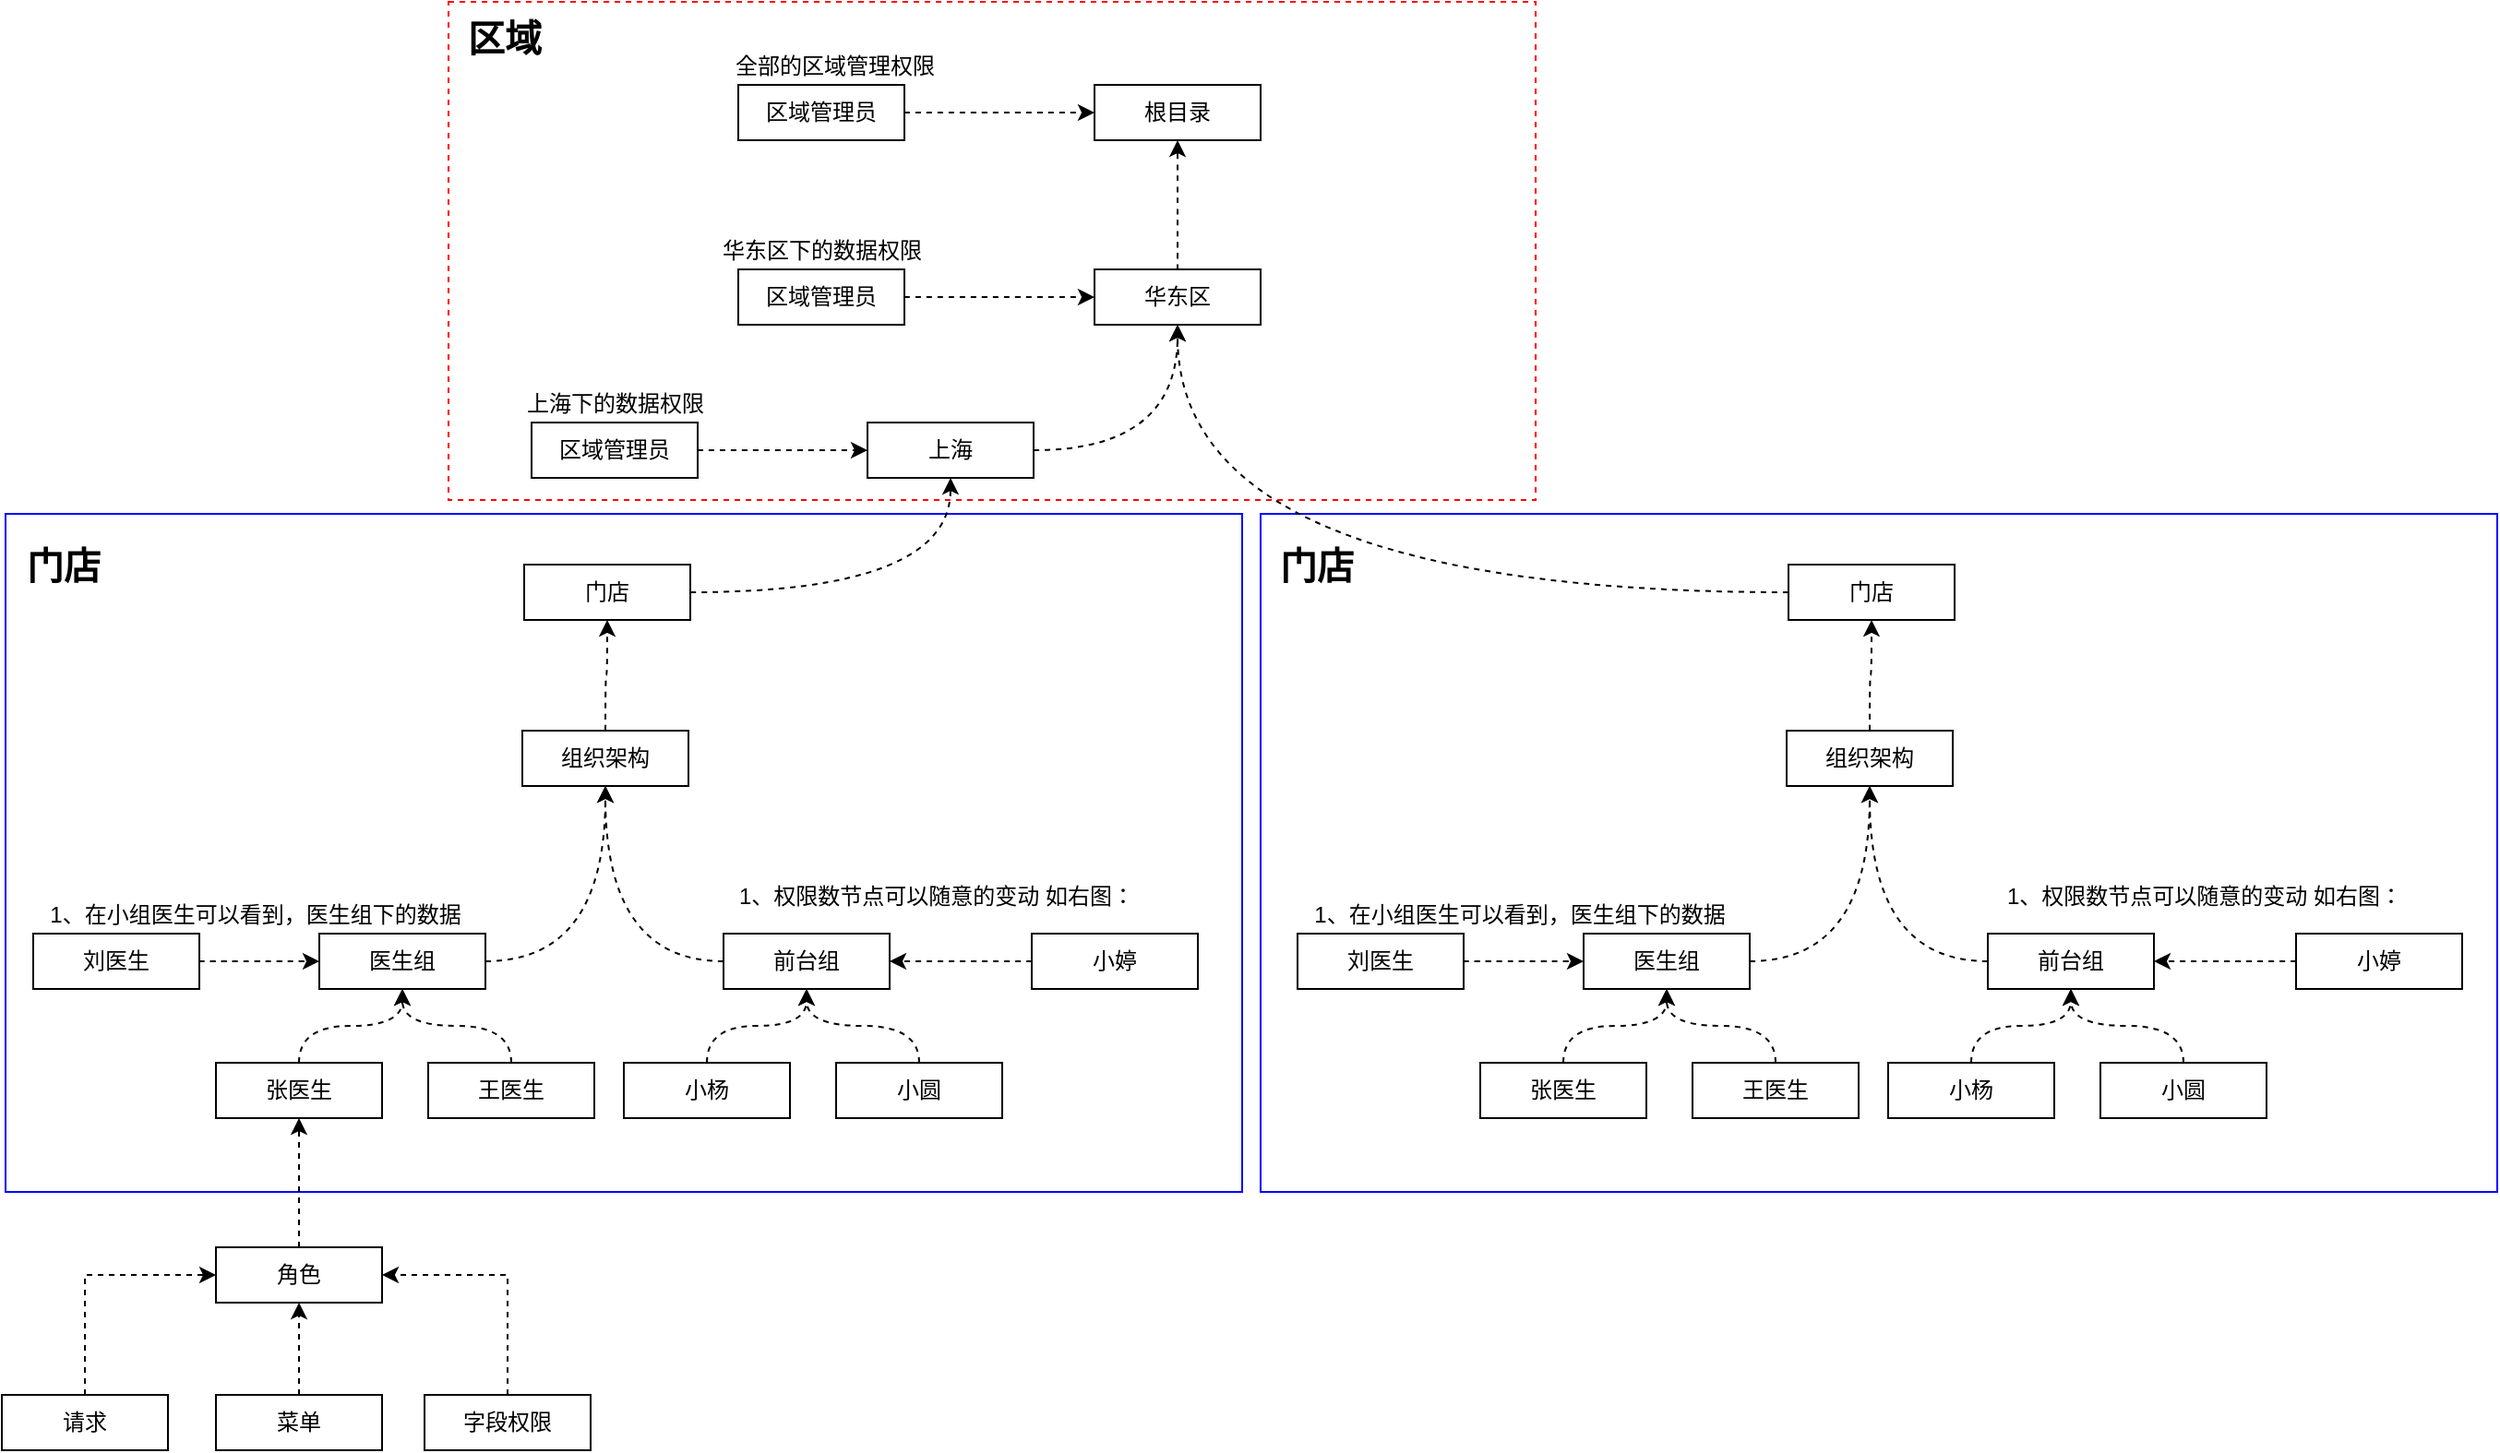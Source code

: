 <mxfile version="14.7.3" type="github">
  <diagram id="DutGnjLJBerShhZG-TlV" name="第 1 页">
    <mxGraphModel dx="1954" dy="-1624" grid="1" gridSize="10" guides="1" tooltips="1" connect="1" arrows="1" fold="1" page="1" pageScale="1" pageWidth="827" pageHeight="1169" math="0" shadow="0">
      <root>
        <mxCell id="0" />
        <mxCell id="1" parent="0" />
        <mxCell id="UfZnHSmK57loNZaYlV-8-1" value="" style="rounded=0;whiteSpace=wrap;html=1;dashed=1;strokeColor=#FF0000;" vertex="1" parent="1">
          <mxGeometry x="-518" y="2840" width="589" height="270" as="geometry" />
        </mxCell>
        <mxCell id="UfZnHSmK57loNZaYlV-8-2" value="" style="rounded=0;whiteSpace=wrap;html=1;strokeColor=#0000FF;" vertex="1" parent="1">
          <mxGeometry x="-78" y="3117.5" width="670" height="367.5" as="geometry" />
        </mxCell>
        <mxCell id="UfZnHSmK57loNZaYlV-8-3" value="" style="rounded=0;whiteSpace=wrap;html=1;strokeColor=#0000FF;" vertex="1" parent="1">
          <mxGeometry x="-758" y="3117.5" width="670" height="367.5" as="geometry" />
        </mxCell>
        <mxCell id="UfZnHSmK57loNZaYlV-8-4" style="edgeStyle=orthogonalEdgeStyle;curved=1;rounded=0;orthogonalLoop=1;jettySize=auto;html=1;dashed=1;" edge="1" parent="1" source="UfZnHSmK57loNZaYlV-8-5" target="UfZnHSmK57loNZaYlV-8-25">
          <mxGeometry relative="1" as="geometry" />
        </mxCell>
        <mxCell id="UfZnHSmK57loNZaYlV-8-5" value="组织架构" style="rounded=0;whiteSpace=wrap;html=1;" vertex="1" parent="1">
          <mxGeometry x="-478" y="3235" width="90" height="30" as="geometry" />
        </mxCell>
        <mxCell id="UfZnHSmK57loNZaYlV-8-6" style="edgeStyle=orthogonalEdgeStyle;curved=1;rounded=0;orthogonalLoop=1;jettySize=auto;html=1;entryX=0.5;entryY=1;entryDx=0;entryDy=0;dashed=1;" edge="1" parent="1" source="UfZnHSmK57loNZaYlV-8-7" target="UfZnHSmK57loNZaYlV-8-5">
          <mxGeometry relative="1" as="geometry" />
        </mxCell>
        <mxCell id="UfZnHSmK57loNZaYlV-8-7" value="医生组" style="rounded=0;whiteSpace=wrap;html=1;" vertex="1" parent="1">
          <mxGeometry x="-588" y="3345" width="90" height="30" as="geometry" />
        </mxCell>
        <mxCell id="UfZnHSmK57loNZaYlV-8-8" style="edgeStyle=orthogonalEdgeStyle;curved=1;rounded=0;orthogonalLoop=1;jettySize=auto;html=1;dashed=1;" edge="1" parent="1" source="UfZnHSmK57loNZaYlV-8-9" target="UfZnHSmK57loNZaYlV-8-5">
          <mxGeometry relative="1" as="geometry" />
        </mxCell>
        <mxCell id="UfZnHSmK57loNZaYlV-8-9" value="前台组" style="rounded=0;whiteSpace=wrap;html=1;" vertex="1" parent="1">
          <mxGeometry x="-369" y="3345" width="90" height="30" as="geometry" />
        </mxCell>
        <mxCell id="UfZnHSmK57loNZaYlV-8-10" style="edgeStyle=orthogonalEdgeStyle;rounded=0;orthogonalLoop=1;jettySize=auto;html=1;curved=1;dashed=1;" edge="1" parent="1" source="UfZnHSmK57loNZaYlV-8-11" target="UfZnHSmK57loNZaYlV-8-7">
          <mxGeometry relative="1" as="geometry" />
        </mxCell>
        <mxCell id="UfZnHSmK57loNZaYlV-8-11" value="王医生" style="rounded=0;whiteSpace=wrap;html=1;" vertex="1" parent="1">
          <mxGeometry x="-529" y="3415" width="90" height="30" as="geometry" />
        </mxCell>
        <mxCell id="UfZnHSmK57loNZaYlV-8-12" style="edgeStyle=orthogonalEdgeStyle;rounded=0;orthogonalLoop=1;jettySize=auto;html=1;entryX=0.5;entryY=1;entryDx=0;entryDy=0;curved=1;dashed=1;" edge="1" parent="1" source="UfZnHSmK57loNZaYlV-8-13" target="UfZnHSmK57loNZaYlV-8-7">
          <mxGeometry relative="1" as="geometry" />
        </mxCell>
        <mxCell id="UfZnHSmK57loNZaYlV-8-13" value="张医生" style="rounded=0;whiteSpace=wrap;html=1;" vertex="1" parent="1">
          <mxGeometry x="-644" y="3415" width="90" height="30" as="geometry" />
        </mxCell>
        <mxCell id="UfZnHSmK57loNZaYlV-8-14" style="edgeStyle=orthogonalEdgeStyle;curved=1;rounded=0;orthogonalLoop=1;jettySize=auto;html=1;dashed=1;" edge="1" parent="1" source="UfZnHSmK57loNZaYlV-8-15" target="UfZnHSmK57loNZaYlV-8-9">
          <mxGeometry relative="1" as="geometry" />
        </mxCell>
        <mxCell id="UfZnHSmK57loNZaYlV-8-15" value="小杨" style="rounded=0;whiteSpace=wrap;html=1;" vertex="1" parent="1">
          <mxGeometry x="-423" y="3415" width="90" height="30" as="geometry" />
        </mxCell>
        <mxCell id="UfZnHSmK57loNZaYlV-8-16" style="edgeStyle=orthogonalEdgeStyle;curved=1;rounded=0;orthogonalLoop=1;jettySize=auto;html=1;dashed=1;" edge="1" parent="1" source="UfZnHSmK57loNZaYlV-8-17" target="UfZnHSmK57loNZaYlV-8-9">
          <mxGeometry relative="1" as="geometry" />
        </mxCell>
        <mxCell id="UfZnHSmK57loNZaYlV-8-17" value="小圆" style="rounded=0;whiteSpace=wrap;html=1;" vertex="1" parent="1">
          <mxGeometry x="-308" y="3415" width="90" height="30" as="geometry" />
        </mxCell>
        <mxCell id="UfZnHSmK57loNZaYlV-8-18" style="edgeStyle=orthogonalEdgeStyle;curved=1;rounded=0;orthogonalLoop=1;jettySize=auto;html=1;entryX=0;entryY=0.5;entryDx=0;entryDy=0;dashed=1;" edge="1" parent="1" source="UfZnHSmK57loNZaYlV-8-19" target="UfZnHSmK57loNZaYlV-8-7">
          <mxGeometry relative="1" as="geometry" />
        </mxCell>
        <mxCell id="UfZnHSmK57loNZaYlV-8-19" value="刘医生" style="rounded=0;whiteSpace=wrap;html=1;" vertex="1" parent="1">
          <mxGeometry x="-743" y="3345" width="90" height="30" as="geometry" />
        </mxCell>
        <mxCell id="UfZnHSmK57loNZaYlV-8-20" style="edgeStyle=orthogonalEdgeStyle;curved=1;rounded=0;orthogonalLoop=1;jettySize=auto;html=1;dashed=1;" edge="1" parent="1" source="UfZnHSmK57loNZaYlV-8-21" target="UfZnHSmK57loNZaYlV-8-9">
          <mxGeometry relative="1" as="geometry" />
        </mxCell>
        <mxCell id="UfZnHSmK57loNZaYlV-8-21" value="小婷" style="rounded=0;whiteSpace=wrap;html=1;" vertex="1" parent="1">
          <mxGeometry x="-202" y="3345" width="90" height="30" as="geometry" />
        </mxCell>
        <mxCell id="UfZnHSmK57loNZaYlV-8-22" value="1、在小组医生可以看到，医生组下的数据" style="text;html=1;align=center;verticalAlign=middle;resizable=0;points=[];autosize=1;strokeColor=none;" vertex="1" parent="1">
          <mxGeometry x="-743" y="3325" width="240" height="20" as="geometry" />
        </mxCell>
        <mxCell id="UfZnHSmK57loNZaYlV-8-23" value="1、权限数节点可以随意的变动 如右图：" style="text;html=1;align=center;verticalAlign=middle;resizable=0;points=[];autosize=1;strokeColor=none;" vertex="1" parent="1">
          <mxGeometry x="-369" y="3315" width="230" height="20" as="geometry" />
        </mxCell>
        <mxCell id="UfZnHSmK57loNZaYlV-8-24" style="edgeStyle=orthogonalEdgeStyle;curved=1;rounded=0;orthogonalLoop=1;jettySize=auto;html=1;dashed=1;" edge="1" parent="1" source="UfZnHSmK57loNZaYlV-8-25" target="UfZnHSmK57loNZaYlV-8-53">
          <mxGeometry relative="1" as="geometry" />
        </mxCell>
        <mxCell id="UfZnHSmK57loNZaYlV-8-25" value="门店" style="rounded=0;whiteSpace=wrap;html=1;" vertex="1" parent="1">
          <mxGeometry x="-477" y="3145" width="90" height="30" as="geometry" />
        </mxCell>
        <mxCell id="UfZnHSmK57loNZaYlV-8-26" style="edgeStyle=orthogonalEdgeStyle;curved=1;rounded=0;orthogonalLoop=1;jettySize=auto;html=1;dashed=1;" edge="1" parent="1" source="UfZnHSmK57loNZaYlV-8-27" target="UfZnHSmK57loNZaYlV-8-57">
          <mxGeometry relative="1" as="geometry" />
        </mxCell>
        <mxCell id="UfZnHSmK57loNZaYlV-8-27" value="华东区" style="rounded=0;whiteSpace=wrap;html=1;" vertex="1" parent="1">
          <mxGeometry x="-168" y="2985" width="90" height="30" as="geometry" />
        </mxCell>
        <mxCell id="UfZnHSmK57loNZaYlV-8-28" style="edgeStyle=orthogonalEdgeStyle;curved=1;rounded=0;orthogonalLoop=1;jettySize=auto;html=1;dashed=1;" edge="1" parent="1" source="UfZnHSmK57loNZaYlV-8-29" target="UfZnHSmK57loNZaYlV-8-49">
          <mxGeometry relative="1" as="geometry" />
        </mxCell>
        <mxCell id="UfZnHSmK57loNZaYlV-8-29" value="组织架构" style="rounded=0;whiteSpace=wrap;html=1;" vertex="1" parent="1">
          <mxGeometry x="207" y="3235" width="90" height="30" as="geometry" />
        </mxCell>
        <mxCell id="UfZnHSmK57loNZaYlV-8-30" style="edgeStyle=orthogonalEdgeStyle;curved=1;rounded=0;orthogonalLoop=1;jettySize=auto;html=1;entryX=0.5;entryY=1;entryDx=0;entryDy=0;dashed=1;" edge="1" parent="1" source="UfZnHSmK57loNZaYlV-8-31" target="UfZnHSmK57loNZaYlV-8-29">
          <mxGeometry relative="1" as="geometry" />
        </mxCell>
        <mxCell id="UfZnHSmK57loNZaYlV-8-31" value="医生组" style="rounded=0;whiteSpace=wrap;html=1;" vertex="1" parent="1">
          <mxGeometry x="97" y="3345" width="90" height="30" as="geometry" />
        </mxCell>
        <mxCell id="UfZnHSmK57loNZaYlV-8-32" style="edgeStyle=orthogonalEdgeStyle;curved=1;rounded=0;orthogonalLoop=1;jettySize=auto;html=1;dashed=1;" edge="1" parent="1" source="UfZnHSmK57loNZaYlV-8-33" target="UfZnHSmK57loNZaYlV-8-29">
          <mxGeometry relative="1" as="geometry" />
        </mxCell>
        <mxCell id="UfZnHSmK57loNZaYlV-8-33" value="前台组" style="rounded=0;whiteSpace=wrap;html=1;" vertex="1" parent="1">
          <mxGeometry x="316" y="3345" width="90" height="30" as="geometry" />
        </mxCell>
        <mxCell id="UfZnHSmK57loNZaYlV-8-34" style="edgeStyle=orthogonalEdgeStyle;rounded=0;orthogonalLoop=1;jettySize=auto;html=1;curved=1;dashed=1;" edge="1" parent="1" source="UfZnHSmK57loNZaYlV-8-35" target="UfZnHSmK57loNZaYlV-8-31">
          <mxGeometry relative="1" as="geometry" />
        </mxCell>
        <mxCell id="UfZnHSmK57loNZaYlV-8-35" value="王医生" style="rounded=0;whiteSpace=wrap;html=1;" vertex="1" parent="1">
          <mxGeometry x="156" y="3415" width="90" height="30" as="geometry" />
        </mxCell>
        <mxCell id="UfZnHSmK57loNZaYlV-8-36" style="edgeStyle=orthogonalEdgeStyle;rounded=0;orthogonalLoop=1;jettySize=auto;html=1;entryX=0.5;entryY=1;entryDx=0;entryDy=0;curved=1;dashed=1;" edge="1" parent="1" source="UfZnHSmK57loNZaYlV-8-37" target="UfZnHSmK57loNZaYlV-8-31">
          <mxGeometry relative="1" as="geometry" />
        </mxCell>
        <mxCell id="UfZnHSmK57loNZaYlV-8-37" value="张医生" style="rounded=0;whiteSpace=wrap;html=1;" vertex="1" parent="1">
          <mxGeometry x="41" y="3415" width="90" height="30" as="geometry" />
        </mxCell>
        <mxCell id="UfZnHSmK57loNZaYlV-8-38" style="edgeStyle=orthogonalEdgeStyle;curved=1;rounded=0;orthogonalLoop=1;jettySize=auto;html=1;dashed=1;" edge="1" parent="1" source="UfZnHSmK57loNZaYlV-8-39" target="UfZnHSmK57loNZaYlV-8-33">
          <mxGeometry relative="1" as="geometry" />
        </mxCell>
        <mxCell id="UfZnHSmK57loNZaYlV-8-39" value="小杨" style="rounded=0;whiteSpace=wrap;html=1;" vertex="1" parent="1">
          <mxGeometry x="262" y="3415" width="90" height="30" as="geometry" />
        </mxCell>
        <mxCell id="UfZnHSmK57loNZaYlV-8-40" style="edgeStyle=orthogonalEdgeStyle;curved=1;rounded=0;orthogonalLoop=1;jettySize=auto;html=1;dashed=1;" edge="1" parent="1" source="UfZnHSmK57loNZaYlV-8-41" target="UfZnHSmK57loNZaYlV-8-33">
          <mxGeometry relative="1" as="geometry" />
        </mxCell>
        <mxCell id="UfZnHSmK57loNZaYlV-8-41" value="小圆" style="rounded=0;whiteSpace=wrap;html=1;" vertex="1" parent="1">
          <mxGeometry x="377" y="3415" width="90" height="30" as="geometry" />
        </mxCell>
        <mxCell id="UfZnHSmK57loNZaYlV-8-42" style="edgeStyle=orthogonalEdgeStyle;curved=1;rounded=0;orthogonalLoop=1;jettySize=auto;html=1;entryX=0;entryY=0.5;entryDx=0;entryDy=0;dashed=1;" edge="1" parent="1" source="UfZnHSmK57loNZaYlV-8-43" target="UfZnHSmK57loNZaYlV-8-31">
          <mxGeometry relative="1" as="geometry" />
        </mxCell>
        <mxCell id="UfZnHSmK57loNZaYlV-8-43" value="刘医生" style="rounded=0;whiteSpace=wrap;html=1;" vertex="1" parent="1">
          <mxGeometry x="-58" y="3345" width="90" height="30" as="geometry" />
        </mxCell>
        <mxCell id="UfZnHSmK57loNZaYlV-8-44" style="edgeStyle=orthogonalEdgeStyle;curved=1;rounded=0;orthogonalLoop=1;jettySize=auto;html=1;dashed=1;" edge="1" parent="1" source="UfZnHSmK57loNZaYlV-8-45" target="UfZnHSmK57loNZaYlV-8-33">
          <mxGeometry relative="1" as="geometry" />
        </mxCell>
        <mxCell id="UfZnHSmK57loNZaYlV-8-45" value="小婷" style="rounded=0;whiteSpace=wrap;html=1;" vertex="1" parent="1">
          <mxGeometry x="483" y="3345" width="90" height="30" as="geometry" />
        </mxCell>
        <mxCell id="UfZnHSmK57loNZaYlV-8-46" value="1、在小组医生可以看到，医生组下的数据" style="text;html=1;align=center;verticalAlign=middle;resizable=0;points=[];autosize=1;strokeColor=none;" vertex="1" parent="1">
          <mxGeometry x="-58" y="3325" width="240" height="20" as="geometry" />
        </mxCell>
        <mxCell id="UfZnHSmK57loNZaYlV-8-47" value="1、权限数节点可以随意的变动 如右图：" style="text;html=1;align=center;verticalAlign=middle;resizable=0;points=[];autosize=1;strokeColor=none;" vertex="1" parent="1">
          <mxGeometry x="318" y="3315" width="230" height="20" as="geometry" />
        </mxCell>
        <mxCell id="UfZnHSmK57loNZaYlV-8-48" style="edgeStyle=orthogonalEdgeStyle;curved=1;rounded=0;orthogonalLoop=1;jettySize=auto;html=1;dashed=1;" edge="1" parent="1" source="UfZnHSmK57loNZaYlV-8-49" target="UfZnHSmK57loNZaYlV-8-27">
          <mxGeometry relative="1" as="geometry" />
        </mxCell>
        <mxCell id="UfZnHSmK57loNZaYlV-8-49" value="门店" style="rounded=0;whiteSpace=wrap;html=1;" vertex="1" parent="1">
          <mxGeometry x="208" y="3145" width="90" height="30" as="geometry" />
        </mxCell>
        <mxCell id="UfZnHSmK57loNZaYlV-8-50" style="edgeStyle=orthogonalEdgeStyle;curved=1;rounded=0;orthogonalLoop=1;jettySize=auto;html=1;dashed=1;" edge="1" parent="1" source="UfZnHSmK57loNZaYlV-8-51" target="UfZnHSmK57loNZaYlV-8-27">
          <mxGeometry relative="1" as="geometry" />
        </mxCell>
        <mxCell id="UfZnHSmK57loNZaYlV-8-51" value="区域管理员" style="rounded=0;whiteSpace=wrap;html=1;" vertex="1" parent="1">
          <mxGeometry x="-361" y="2985" width="90" height="30" as="geometry" />
        </mxCell>
        <mxCell id="UfZnHSmK57loNZaYlV-8-52" style="edgeStyle=orthogonalEdgeStyle;curved=1;rounded=0;orthogonalLoop=1;jettySize=auto;html=1;entryX=0.5;entryY=1;entryDx=0;entryDy=0;dashed=1;" edge="1" parent="1" source="UfZnHSmK57loNZaYlV-8-53" target="UfZnHSmK57loNZaYlV-8-27">
          <mxGeometry relative="1" as="geometry" />
        </mxCell>
        <mxCell id="UfZnHSmK57loNZaYlV-8-53" value="上海" style="rounded=0;whiteSpace=wrap;html=1;" vertex="1" parent="1">
          <mxGeometry x="-291" y="3068" width="90" height="30" as="geometry" />
        </mxCell>
        <mxCell id="UfZnHSmK57loNZaYlV-8-54" style="edgeStyle=orthogonalEdgeStyle;curved=1;rounded=0;orthogonalLoop=1;jettySize=auto;html=1;dashed=1;" edge="1" parent="1" source="UfZnHSmK57loNZaYlV-8-55" target="UfZnHSmK57loNZaYlV-8-53">
          <mxGeometry relative="1" as="geometry" />
        </mxCell>
        <mxCell id="UfZnHSmK57loNZaYlV-8-55" value="区域管理员" style="rounded=0;whiteSpace=wrap;html=1;" vertex="1" parent="1">
          <mxGeometry x="-473" y="3068" width="90" height="30" as="geometry" />
        </mxCell>
        <mxCell id="UfZnHSmK57loNZaYlV-8-56" value="上海下的数据权限" style="text;html=1;align=center;verticalAlign=middle;resizable=0;points=[];autosize=1;strokeColor=none;" vertex="1" parent="1">
          <mxGeometry x="-483" y="3048" width="110" height="20" as="geometry" />
        </mxCell>
        <mxCell id="UfZnHSmK57loNZaYlV-8-57" value="根目录" style="rounded=0;whiteSpace=wrap;html=1;" vertex="1" parent="1">
          <mxGeometry x="-168" y="2885" width="90" height="30" as="geometry" />
        </mxCell>
        <mxCell id="UfZnHSmK57loNZaYlV-8-58" style="edgeStyle=orthogonalEdgeStyle;curved=1;rounded=0;orthogonalLoop=1;jettySize=auto;html=1;dashed=1;" edge="1" parent="1" source="UfZnHSmK57loNZaYlV-8-59" target="UfZnHSmK57loNZaYlV-8-57">
          <mxGeometry relative="1" as="geometry" />
        </mxCell>
        <mxCell id="UfZnHSmK57loNZaYlV-8-59" value="区域管理员" style="rounded=0;whiteSpace=wrap;html=1;" vertex="1" parent="1">
          <mxGeometry x="-361" y="2885" width="90" height="30" as="geometry" />
        </mxCell>
        <mxCell id="UfZnHSmK57loNZaYlV-8-60" value="华东区下的数据权限" style="text;html=1;align=center;verticalAlign=middle;resizable=0;points=[];autosize=1;strokeColor=none;" vertex="1" parent="1">
          <mxGeometry x="-376" y="2965" width="120" height="20" as="geometry" />
        </mxCell>
        <mxCell id="UfZnHSmK57loNZaYlV-8-61" value="全部的区域管理权限" style="text;html=1;align=center;verticalAlign=middle;resizable=0;points=[];autosize=1;strokeColor=none;" vertex="1" parent="1">
          <mxGeometry x="-369" y="2865" width="120" height="20" as="geometry" />
        </mxCell>
        <mxCell id="UfZnHSmK57loNZaYlV-8-62" value="&lt;span style=&quot;font-size: 20px&quot;&gt;&lt;b&gt;门店&lt;/b&gt;&lt;/span&gt;" style="text;html=1;align=center;verticalAlign=middle;resizable=0;points=[];autosize=1;strokeColor=none;" vertex="1" parent="1">
          <mxGeometry x="-757" y="3135" width="60" height="20" as="geometry" />
        </mxCell>
        <mxCell id="UfZnHSmK57loNZaYlV-8-63" value="&lt;span style=&quot;font-size: 20px&quot;&gt;&lt;b&gt;门店&lt;/b&gt;&lt;/span&gt;" style="text;html=1;align=center;verticalAlign=middle;resizable=0;points=[];autosize=1;strokeColor=none;" vertex="1" parent="1">
          <mxGeometry x="-78" y="3135" width="60" height="20" as="geometry" />
        </mxCell>
        <mxCell id="UfZnHSmK57loNZaYlV-8-64" value="&lt;span style=&quot;font-size: 20px&quot;&gt;&lt;b&gt;区域&lt;/b&gt;&lt;/span&gt;" style="text;html=1;align=center;verticalAlign=middle;resizable=0;points=[];autosize=1;strokeColor=none;" vertex="1" parent="1">
          <mxGeometry x="-518" y="2849" width="60" height="20" as="geometry" />
        </mxCell>
        <mxCell id="UfZnHSmK57loNZaYlV-8-65" style="edgeStyle=orthogonalEdgeStyle;rounded=0;orthogonalLoop=1;jettySize=auto;html=1;dashed=1;" edge="1" parent="1" source="UfZnHSmK57loNZaYlV-8-66" target="UfZnHSmK57loNZaYlV-8-13">
          <mxGeometry relative="1" as="geometry" />
        </mxCell>
        <mxCell id="UfZnHSmK57loNZaYlV-8-66" value="角色" style="rounded=0;whiteSpace=wrap;html=1;" vertex="1" parent="1">
          <mxGeometry x="-644" y="3515" width="90" height="30" as="geometry" />
        </mxCell>
        <mxCell id="UfZnHSmK57loNZaYlV-8-67" style="edgeStyle=orthogonalEdgeStyle;rounded=0;orthogonalLoop=1;jettySize=auto;html=1;entryX=0;entryY=0.5;entryDx=0;entryDy=0;dashed=1;" edge="1" parent="1">
          <mxGeometry relative="1" as="geometry">
            <mxPoint x="-715" y="3595" as="sourcePoint" />
            <mxPoint x="-644" y="3530" as="targetPoint" />
            <Array as="points">
              <mxPoint x="-715" y="3530" />
            </Array>
          </mxGeometry>
        </mxCell>
        <mxCell id="UfZnHSmK57loNZaYlV-8-68" value="请求" style="rounded=0;whiteSpace=wrap;html=1;" vertex="1" parent="1">
          <mxGeometry x="-760" y="3595" width="90" height="30" as="geometry" />
        </mxCell>
        <mxCell id="UfZnHSmK57loNZaYlV-8-69" style="edgeStyle=orthogonalEdgeStyle;rounded=0;orthogonalLoop=1;jettySize=auto;html=1;entryX=0.5;entryY=1;entryDx=0;entryDy=0;dashed=1;" edge="1" parent="1" source="UfZnHSmK57loNZaYlV-8-70" target="UfZnHSmK57loNZaYlV-8-66">
          <mxGeometry relative="1" as="geometry" />
        </mxCell>
        <mxCell id="UfZnHSmK57loNZaYlV-8-70" value="菜单" style="rounded=0;whiteSpace=wrap;html=1;" vertex="1" parent="1">
          <mxGeometry x="-644" y="3595" width="90" height="30" as="geometry" />
        </mxCell>
        <mxCell id="UfZnHSmK57loNZaYlV-8-71" style="edgeStyle=orthogonalEdgeStyle;rounded=0;orthogonalLoop=1;jettySize=auto;html=1;entryX=1;entryY=0.5;entryDx=0;entryDy=0;dashed=1;" edge="1" parent="1" source="UfZnHSmK57loNZaYlV-8-72" target="UfZnHSmK57loNZaYlV-8-66">
          <mxGeometry relative="1" as="geometry">
            <Array as="points">
              <mxPoint x="-486" y="3530" />
            </Array>
          </mxGeometry>
        </mxCell>
        <mxCell id="UfZnHSmK57loNZaYlV-8-72" value="字段权限" style="rounded=0;whiteSpace=wrap;html=1;" vertex="1" parent="1">
          <mxGeometry x="-531" y="3595" width="90" height="30" as="geometry" />
        </mxCell>
      </root>
    </mxGraphModel>
  </diagram>
</mxfile>
